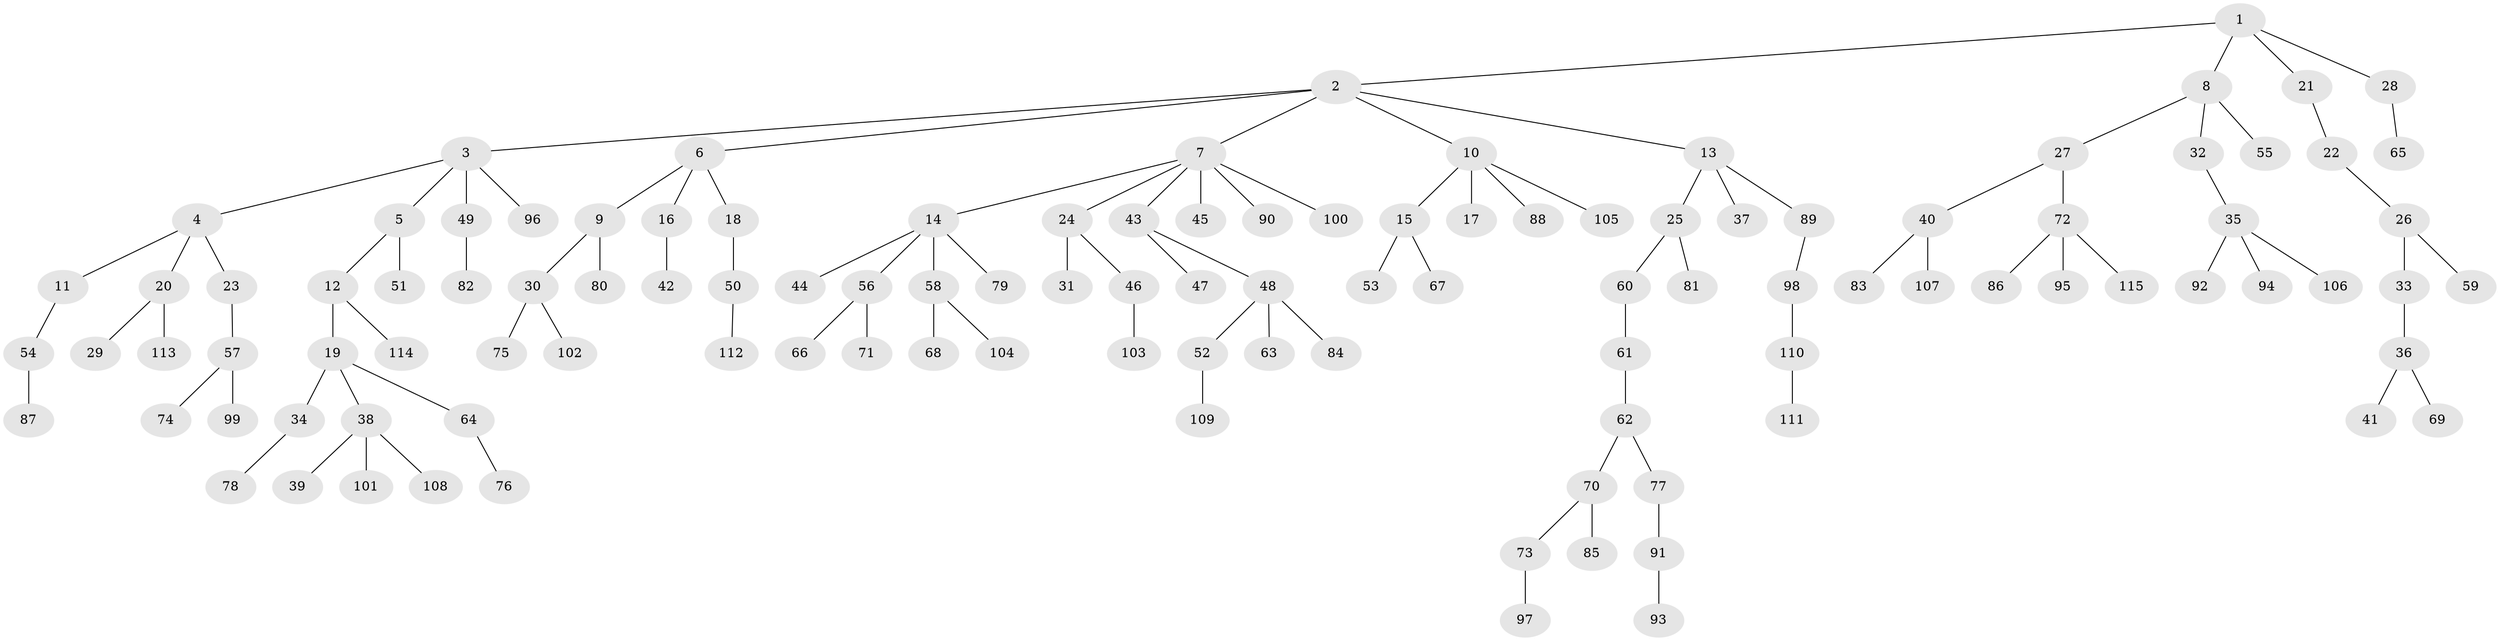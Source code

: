 // coarse degree distribution, {8: 0.014492753623188406, 5: 0.043478260869565216, 4: 0.08695652173913043, 2: 0.2318840579710145, 7: 0.014492753623188406, 3: 0.057971014492753624, 1: 0.5507246376811594}
// Generated by graph-tools (version 1.1) at 2025/19/03/04/25 18:19:08]
// undirected, 115 vertices, 114 edges
graph export_dot {
graph [start="1"]
  node [color=gray90,style=filled];
  1;
  2;
  3;
  4;
  5;
  6;
  7;
  8;
  9;
  10;
  11;
  12;
  13;
  14;
  15;
  16;
  17;
  18;
  19;
  20;
  21;
  22;
  23;
  24;
  25;
  26;
  27;
  28;
  29;
  30;
  31;
  32;
  33;
  34;
  35;
  36;
  37;
  38;
  39;
  40;
  41;
  42;
  43;
  44;
  45;
  46;
  47;
  48;
  49;
  50;
  51;
  52;
  53;
  54;
  55;
  56;
  57;
  58;
  59;
  60;
  61;
  62;
  63;
  64;
  65;
  66;
  67;
  68;
  69;
  70;
  71;
  72;
  73;
  74;
  75;
  76;
  77;
  78;
  79;
  80;
  81;
  82;
  83;
  84;
  85;
  86;
  87;
  88;
  89;
  90;
  91;
  92;
  93;
  94;
  95;
  96;
  97;
  98;
  99;
  100;
  101;
  102;
  103;
  104;
  105;
  106;
  107;
  108;
  109;
  110;
  111;
  112;
  113;
  114;
  115;
  1 -- 2;
  1 -- 8;
  1 -- 21;
  1 -- 28;
  2 -- 3;
  2 -- 6;
  2 -- 7;
  2 -- 10;
  2 -- 13;
  3 -- 4;
  3 -- 5;
  3 -- 49;
  3 -- 96;
  4 -- 11;
  4 -- 20;
  4 -- 23;
  5 -- 12;
  5 -- 51;
  6 -- 9;
  6 -- 16;
  6 -- 18;
  7 -- 14;
  7 -- 24;
  7 -- 43;
  7 -- 45;
  7 -- 90;
  7 -- 100;
  8 -- 27;
  8 -- 32;
  8 -- 55;
  9 -- 30;
  9 -- 80;
  10 -- 15;
  10 -- 17;
  10 -- 88;
  10 -- 105;
  11 -- 54;
  12 -- 19;
  12 -- 114;
  13 -- 25;
  13 -- 37;
  13 -- 89;
  14 -- 44;
  14 -- 56;
  14 -- 58;
  14 -- 79;
  15 -- 53;
  15 -- 67;
  16 -- 42;
  18 -- 50;
  19 -- 34;
  19 -- 38;
  19 -- 64;
  20 -- 29;
  20 -- 113;
  21 -- 22;
  22 -- 26;
  23 -- 57;
  24 -- 31;
  24 -- 46;
  25 -- 60;
  25 -- 81;
  26 -- 33;
  26 -- 59;
  27 -- 40;
  27 -- 72;
  28 -- 65;
  30 -- 75;
  30 -- 102;
  32 -- 35;
  33 -- 36;
  34 -- 78;
  35 -- 92;
  35 -- 94;
  35 -- 106;
  36 -- 41;
  36 -- 69;
  38 -- 39;
  38 -- 101;
  38 -- 108;
  40 -- 83;
  40 -- 107;
  43 -- 47;
  43 -- 48;
  46 -- 103;
  48 -- 52;
  48 -- 63;
  48 -- 84;
  49 -- 82;
  50 -- 112;
  52 -- 109;
  54 -- 87;
  56 -- 66;
  56 -- 71;
  57 -- 74;
  57 -- 99;
  58 -- 68;
  58 -- 104;
  60 -- 61;
  61 -- 62;
  62 -- 70;
  62 -- 77;
  64 -- 76;
  70 -- 73;
  70 -- 85;
  72 -- 86;
  72 -- 95;
  72 -- 115;
  73 -- 97;
  77 -- 91;
  89 -- 98;
  91 -- 93;
  98 -- 110;
  110 -- 111;
}
